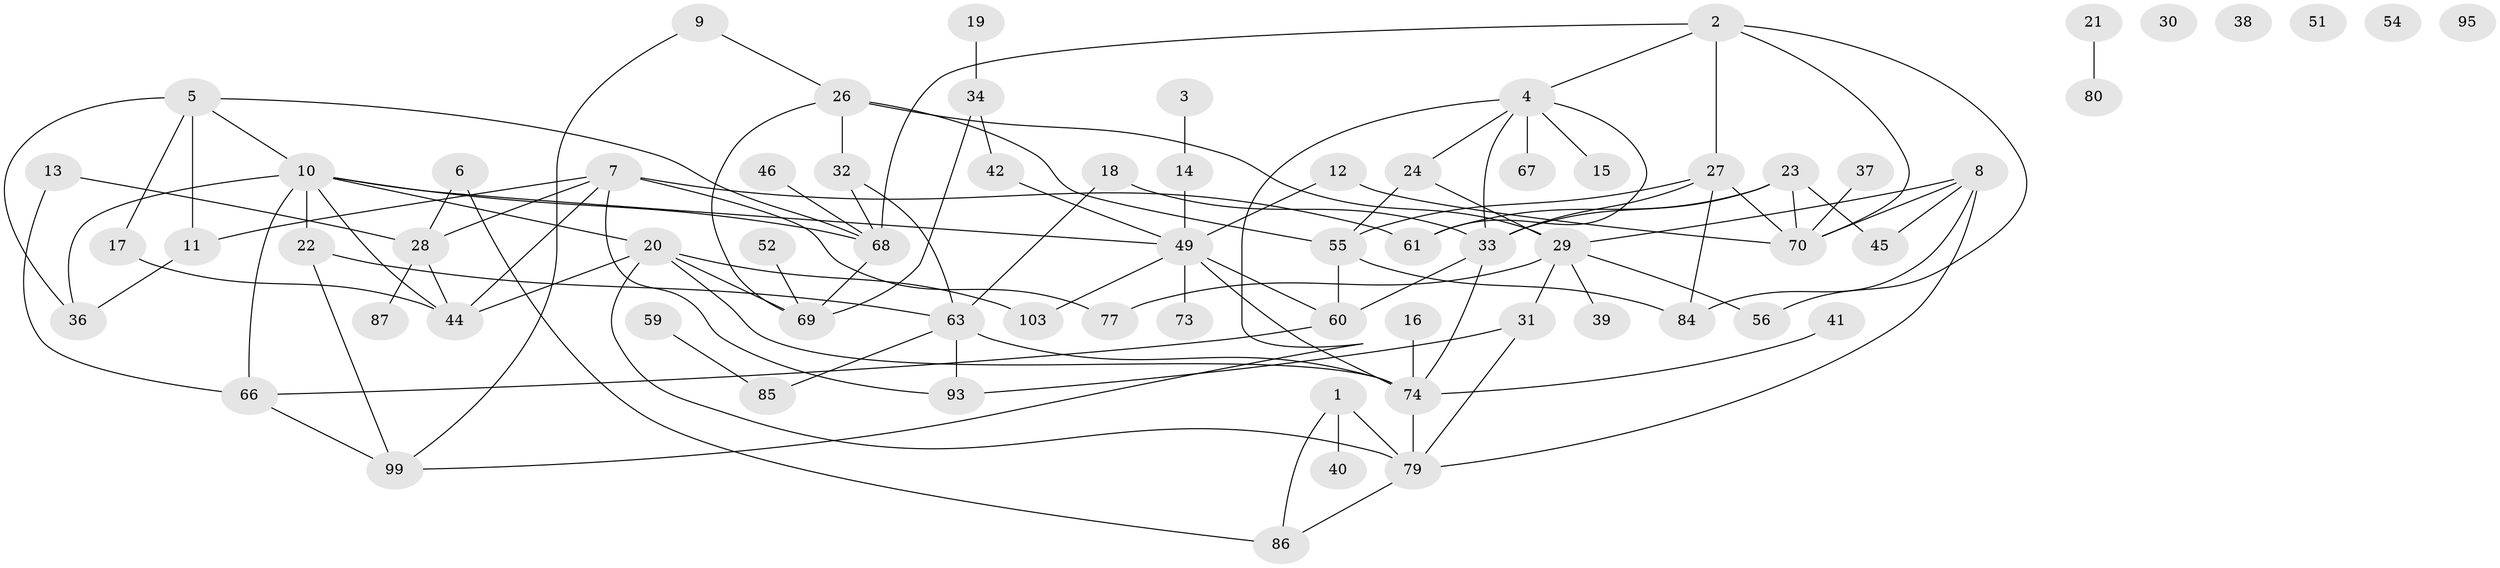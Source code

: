 // original degree distribution, {2: 0.20388349514563106, 4: 0.14563106796116504, 1: 0.17475728155339806, 6: 0.038834951456310676, 5: 0.0970873786407767, 3: 0.2815533980582524, 0: 0.04854368932038835, 7: 0.009708737864077669}
// Generated by graph-tools (version 1.1) at 2025/41/03/06/25 10:41:22]
// undirected, 71 vertices, 109 edges
graph export_dot {
graph [start="1"]
  node [color=gray90,style=filled];
  1 [super="+94"];
  2 [super="+76"];
  3;
  4 [super="+88"];
  5;
  6 [super="+91"];
  7 [super="+78"];
  8 [super="+102"];
  9 [super="+71"];
  10 [super="+57"];
  11 [super="+92"];
  12;
  13;
  14 [super="+82"];
  15;
  16 [super="+43"];
  17 [super="+65"];
  18;
  19;
  20 [super="+53"];
  21;
  22;
  23 [super="+25"];
  24;
  26 [super="+58"];
  27 [super="+83"];
  28 [super="+35"];
  29 [super="+97"];
  30;
  31 [super="+47"];
  32;
  33 [super="+89"];
  34 [super="+48"];
  36;
  37;
  38;
  39;
  40;
  41;
  42;
  44 [super="+62"];
  45;
  46;
  49 [super="+50"];
  51;
  52;
  54;
  55 [super="+64"];
  56;
  59;
  60;
  61;
  63 [super="+72"];
  66 [super="+98"];
  67;
  68 [super="+96"];
  69 [super="+81"];
  70 [super="+90"];
  73;
  74 [super="+75"];
  77;
  79 [super="+101"];
  80;
  84;
  85;
  86;
  87;
  93;
  95;
  99 [super="+100"];
  103;
  1 -- 79;
  1 -- 40;
  1 -- 86;
  2 -- 56;
  2 -- 70;
  2 -- 27;
  2 -- 68;
  2 -- 4;
  3 -- 14;
  4 -- 24;
  4 -- 33;
  4 -- 61;
  4 -- 67;
  4 -- 99;
  4 -- 15;
  5 -- 10;
  5 -- 11;
  5 -- 17;
  5 -- 36;
  5 -- 68;
  6 -- 86;
  6 -- 28;
  7 -- 44;
  7 -- 61;
  7 -- 77;
  7 -- 11;
  7 -- 93;
  7 -- 28;
  8 -- 45;
  8 -- 70;
  8 -- 29;
  8 -- 84;
  8 -- 79;
  9 -- 26;
  9 -- 99;
  10 -- 44;
  10 -- 49;
  10 -- 66 [weight=2];
  10 -- 36;
  10 -- 22;
  10 -- 68;
  10 -- 20;
  11 -- 36;
  12 -- 49;
  12 -- 70;
  13 -- 28;
  13 -- 66;
  14 -- 49;
  16 -- 74;
  17 -- 44;
  18 -- 33;
  18 -- 63;
  19 -- 34;
  20 -- 74;
  20 -- 79;
  20 -- 103;
  20 -- 44;
  20 -- 69;
  21 -- 80;
  22 -- 99;
  22 -- 63;
  23 -- 61;
  23 -- 33;
  23 -- 45;
  23 -- 70;
  24 -- 55;
  24 -- 29;
  26 -- 32;
  26 -- 55;
  26 -- 29;
  26 -- 69;
  27 -- 33;
  27 -- 55 [weight=2];
  27 -- 84;
  27 -- 70;
  28 -- 87;
  28 -- 44;
  29 -- 39;
  29 -- 56;
  29 -- 77;
  29 -- 31;
  31 -- 93;
  31 -- 79;
  32 -- 68;
  32 -- 63;
  33 -- 60;
  33 -- 74 [weight=2];
  34 -- 69;
  34 -- 42;
  37 -- 70;
  41 -- 74;
  42 -- 49;
  46 -- 68;
  49 -- 73;
  49 -- 103;
  49 -- 74;
  49 -- 60;
  52 -- 69;
  55 -- 84;
  55 -- 60;
  59 -- 85;
  60 -- 66;
  63 -- 93;
  63 -- 85;
  63 -- 74;
  66 -- 99;
  68 -- 69;
  74 -- 79;
  79 -- 86;
}
